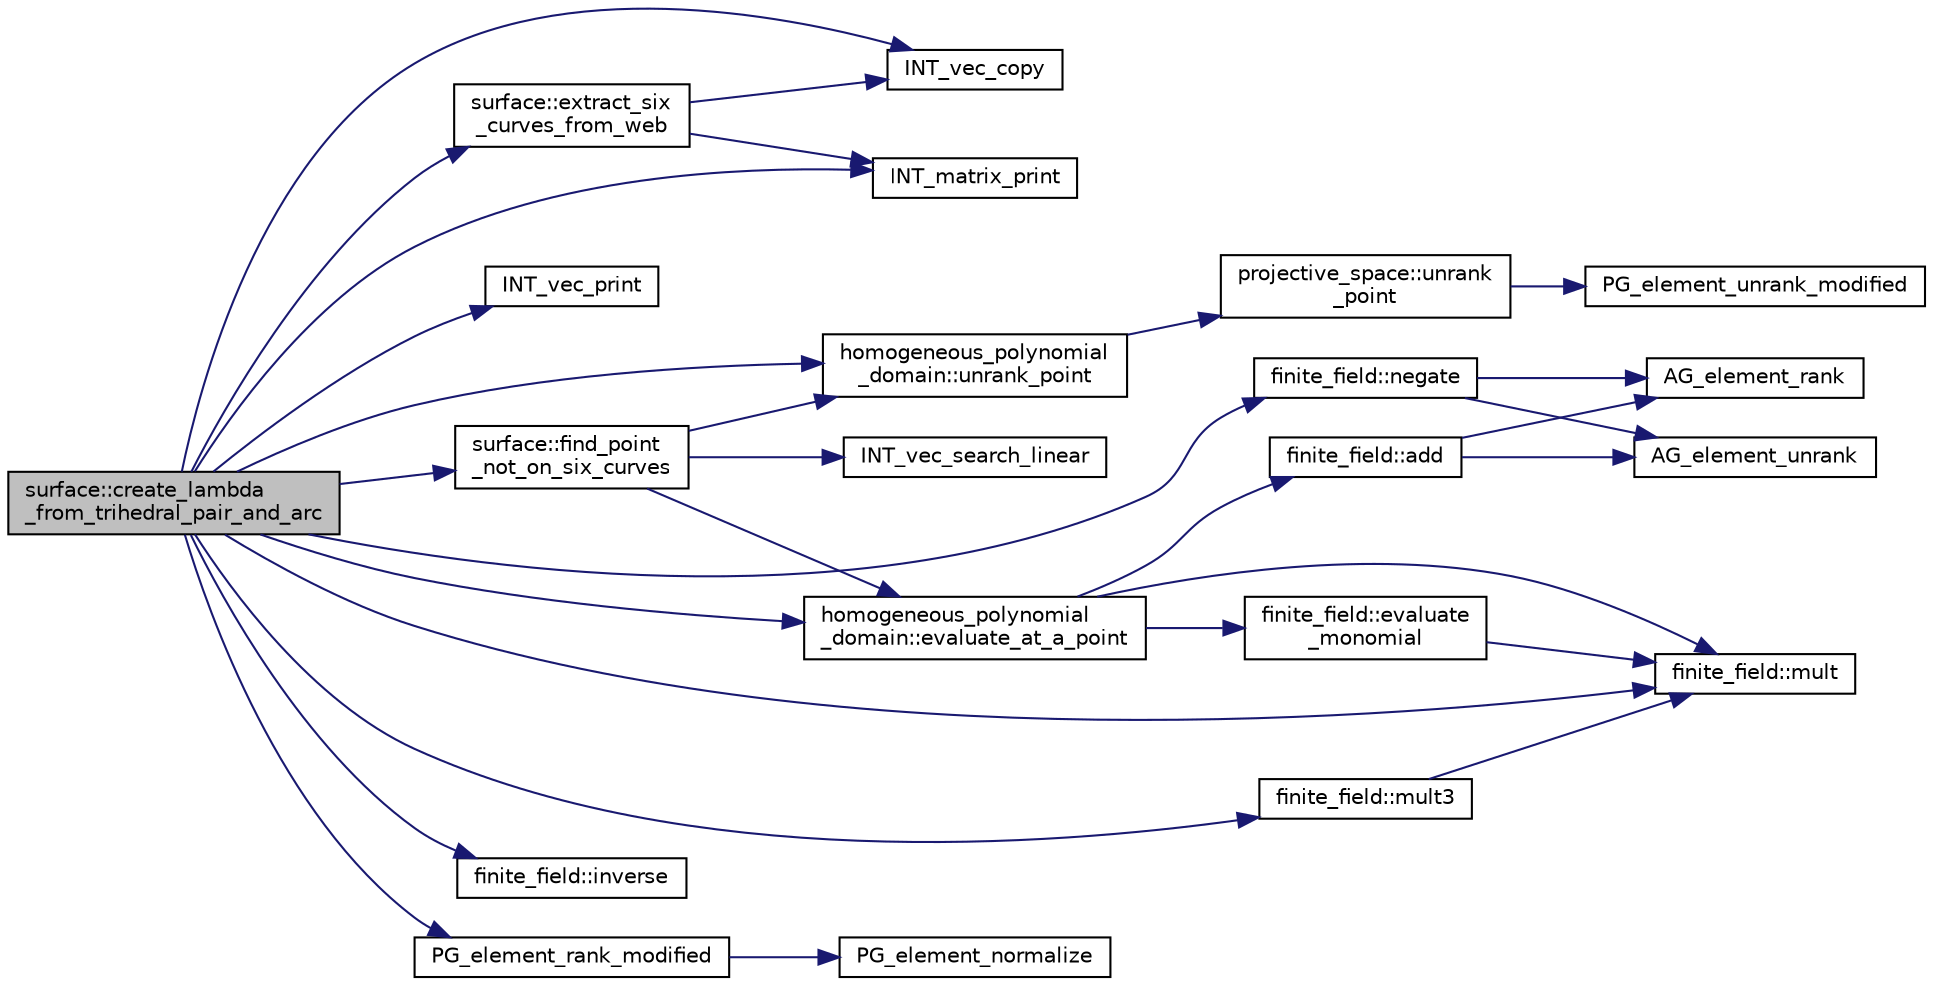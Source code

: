 digraph "surface::create_lambda_from_trihedral_pair_and_arc"
{
  edge [fontname="Helvetica",fontsize="10",labelfontname="Helvetica",labelfontsize="10"];
  node [fontname="Helvetica",fontsize="10",shape=record];
  rankdir="LR";
  Node1444 [label="surface::create_lambda\l_from_trihedral_pair_and_arc",height=0.2,width=0.4,color="black", fillcolor="grey75", style="filled", fontcolor="black"];
  Node1444 -> Node1445 [color="midnightblue",fontsize="10",style="solid",fontname="Helvetica"];
  Node1445 [label="INT_vec_copy",height=0.2,width=0.4,color="black", fillcolor="white", style="filled",URL="$df/dbf/sajeeb_8_c.html#ac2d875e27e009af6ec04d17254d11075"];
  Node1444 -> Node1446 [color="midnightblue",fontsize="10",style="solid",fontname="Helvetica"];
  Node1446 [label="INT_vec_print",height=0.2,width=0.4,color="black", fillcolor="white", style="filled",URL="$df/dbf/sajeeb_8_c.html#a79a5901af0b47dd0d694109543c027fe"];
  Node1444 -> Node1447 [color="midnightblue",fontsize="10",style="solid",fontname="Helvetica"];
  Node1447 [label="surface::extract_six\l_curves_from_web",height=0.2,width=0.4,color="black", fillcolor="white", style="filled",URL="$d5/d88/classsurface.html#ab63c4de0ad29b4a09b27d6945faae295"];
  Node1447 -> Node1445 [color="midnightblue",fontsize="10",style="solid",fontname="Helvetica"];
  Node1447 -> Node1448 [color="midnightblue",fontsize="10",style="solid",fontname="Helvetica"];
  Node1448 [label="INT_matrix_print",height=0.2,width=0.4,color="black", fillcolor="white", style="filled",URL="$d5/db4/io__and__os_8h.html#afd4180a24bef3a2b584668a4eaf607ff"];
  Node1444 -> Node1448 [color="midnightblue",fontsize="10",style="solid",fontname="Helvetica"];
  Node1444 -> Node1449 [color="midnightblue",fontsize="10",style="solid",fontname="Helvetica"];
  Node1449 [label="surface::find_point\l_not_on_six_curves",height=0.2,width=0.4,color="black", fillcolor="white", style="filled",URL="$d5/d88/classsurface.html#af88fb1ad052ac4c860b78a285f9c7b61"];
  Node1449 -> Node1450 [color="midnightblue",fontsize="10",style="solid",fontname="Helvetica"];
  Node1450 [label="INT_vec_search_linear",height=0.2,width=0.4,color="black", fillcolor="white", style="filled",URL="$d5/de2/foundations_2data__structures_2data__structures_8h.html#ad0aa35e081da3ba3cc8841bf086ba9aa"];
  Node1449 -> Node1451 [color="midnightblue",fontsize="10",style="solid",fontname="Helvetica"];
  Node1451 [label="homogeneous_polynomial\l_domain::unrank_point",height=0.2,width=0.4,color="black", fillcolor="white", style="filled",URL="$d2/da7/classhomogeneous__polynomial__domain.html#a913856cb9020e671f7792f186b94af68"];
  Node1451 -> Node1452 [color="midnightblue",fontsize="10",style="solid",fontname="Helvetica"];
  Node1452 [label="projective_space::unrank\l_point",height=0.2,width=0.4,color="black", fillcolor="white", style="filled",URL="$d2/d17/classprojective__space.html#a3cb7917af4c5f1590b660d4bf907e0fa"];
  Node1452 -> Node1453 [color="midnightblue",fontsize="10",style="solid",fontname="Helvetica"];
  Node1453 [label="PG_element_unrank_modified",height=0.2,width=0.4,color="black", fillcolor="white", style="filled",URL="$d4/d67/geometry_8h.html#a83ae9b605d496f6a90345303f6efae64"];
  Node1449 -> Node1454 [color="midnightblue",fontsize="10",style="solid",fontname="Helvetica"];
  Node1454 [label="homogeneous_polynomial\l_domain::evaluate_at_a_point",height=0.2,width=0.4,color="black", fillcolor="white", style="filled",URL="$d2/da7/classhomogeneous__polynomial__domain.html#ad3989698a38d04fc319162c376fe6343"];
  Node1454 -> Node1455 [color="midnightblue",fontsize="10",style="solid",fontname="Helvetica"];
  Node1455 [label="finite_field::evaluate\l_monomial",height=0.2,width=0.4,color="black", fillcolor="white", style="filled",URL="$df/d5a/classfinite__field.html#a13f9d419956a9168a65788b32839c7f2"];
  Node1455 -> Node1456 [color="midnightblue",fontsize="10",style="solid",fontname="Helvetica"];
  Node1456 [label="finite_field::mult",height=0.2,width=0.4,color="black", fillcolor="white", style="filled",URL="$df/d5a/classfinite__field.html#a24fb5917aa6d4d656fd855b7f44a13b0"];
  Node1454 -> Node1456 [color="midnightblue",fontsize="10",style="solid",fontname="Helvetica"];
  Node1454 -> Node1457 [color="midnightblue",fontsize="10",style="solid",fontname="Helvetica"];
  Node1457 [label="finite_field::add",height=0.2,width=0.4,color="black", fillcolor="white", style="filled",URL="$df/d5a/classfinite__field.html#a8f12328a27500f3c7be0c849ebbc9d14"];
  Node1457 -> Node1458 [color="midnightblue",fontsize="10",style="solid",fontname="Helvetica"];
  Node1458 [label="AG_element_unrank",height=0.2,width=0.4,color="black", fillcolor="white", style="filled",URL="$d4/d67/geometry_8h.html#a4a33b86c87b2879b97cfa1327abe2885"];
  Node1457 -> Node1459 [color="midnightblue",fontsize="10",style="solid",fontname="Helvetica"];
  Node1459 [label="AG_element_rank",height=0.2,width=0.4,color="black", fillcolor="white", style="filled",URL="$d4/d67/geometry_8h.html#ab2ac908d07dd8038fd996e26bdc75c17"];
  Node1444 -> Node1451 [color="midnightblue",fontsize="10",style="solid",fontname="Helvetica"];
  Node1444 -> Node1454 [color="midnightblue",fontsize="10",style="solid",fontname="Helvetica"];
  Node1444 -> Node1460 [color="midnightblue",fontsize="10",style="solid",fontname="Helvetica"];
  Node1460 [label="finite_field::mult3",height=0.2,width=0.4,color="black", fillcolor="white", style="filled",URL="$df/d5a/classfinite__field.html#a8075bbc643e9198c0a8f1d1eaa2faee3"];
  Node1460 -> Node1456 [color="midnightblue",fontsize="10",style="solid",fontname="Helvetica"];
  Node1444 -> Node1461 [color="midnightblue",fontsize="10",style="solid",fontname="Helvetica"];
  Node1461 [label="finite_field::negate",height=0.2,width=0.4,color="black", fillcolor="white", style="filled",URL="$df/d5a/classfinite__field.html#aa9d798298f25d4a9262b5bc5f1733e31"];
  Node1461 -> Node1458 [color="midnightblue",fontsize="10",style="solid",fontname="Helvetica"];
  Node1461 -> Node1459 [color="midnightblue",fontsize="10",style="solid",fontname="Helvetica"];
  Node1444 -> Node1462 [color="midnightblue",fontsize="10",style="solid",fontname="Helvetica"];
  Node1462 [label="finite_field::inverse",height=0.2,width=0.4,color="black", fillcolor="white", style="filled",URL="$df/d5a/classfinite__field.html#a69f2a12c01e70b7ce2d115c5221c9cdd"];
  Node1444 -> Node1456 [color="midnightblue",fontsize="10",style="solid",fontname="Helvetica"];
  Node1444 -> Node1463 [color="midnightblue",fontsize="10",style="solid",fontname="Helvetica"];
  Node1463 [label="PG_element_rank_modified",height=0.2,width=0.4,color="black", fillcolor="white", style="filled",URL="$d4/d67/geometry_8h.html#a9cd1a8bf5b88a038e33862f6c2c3dd36"];
  Node1463 -> Node1464 [color="midnightblue",fontsize="10",style="solid",fontname="Helvetica"];
  Node1464 [label="PG_element_normalize",height=0.2,width=0.4,color="black", fillcolor="white", style="filled",URL="$df/de4/projective_8_c.html#a5a4c3c1158bad6bab0d786c616bd0996"];
}

